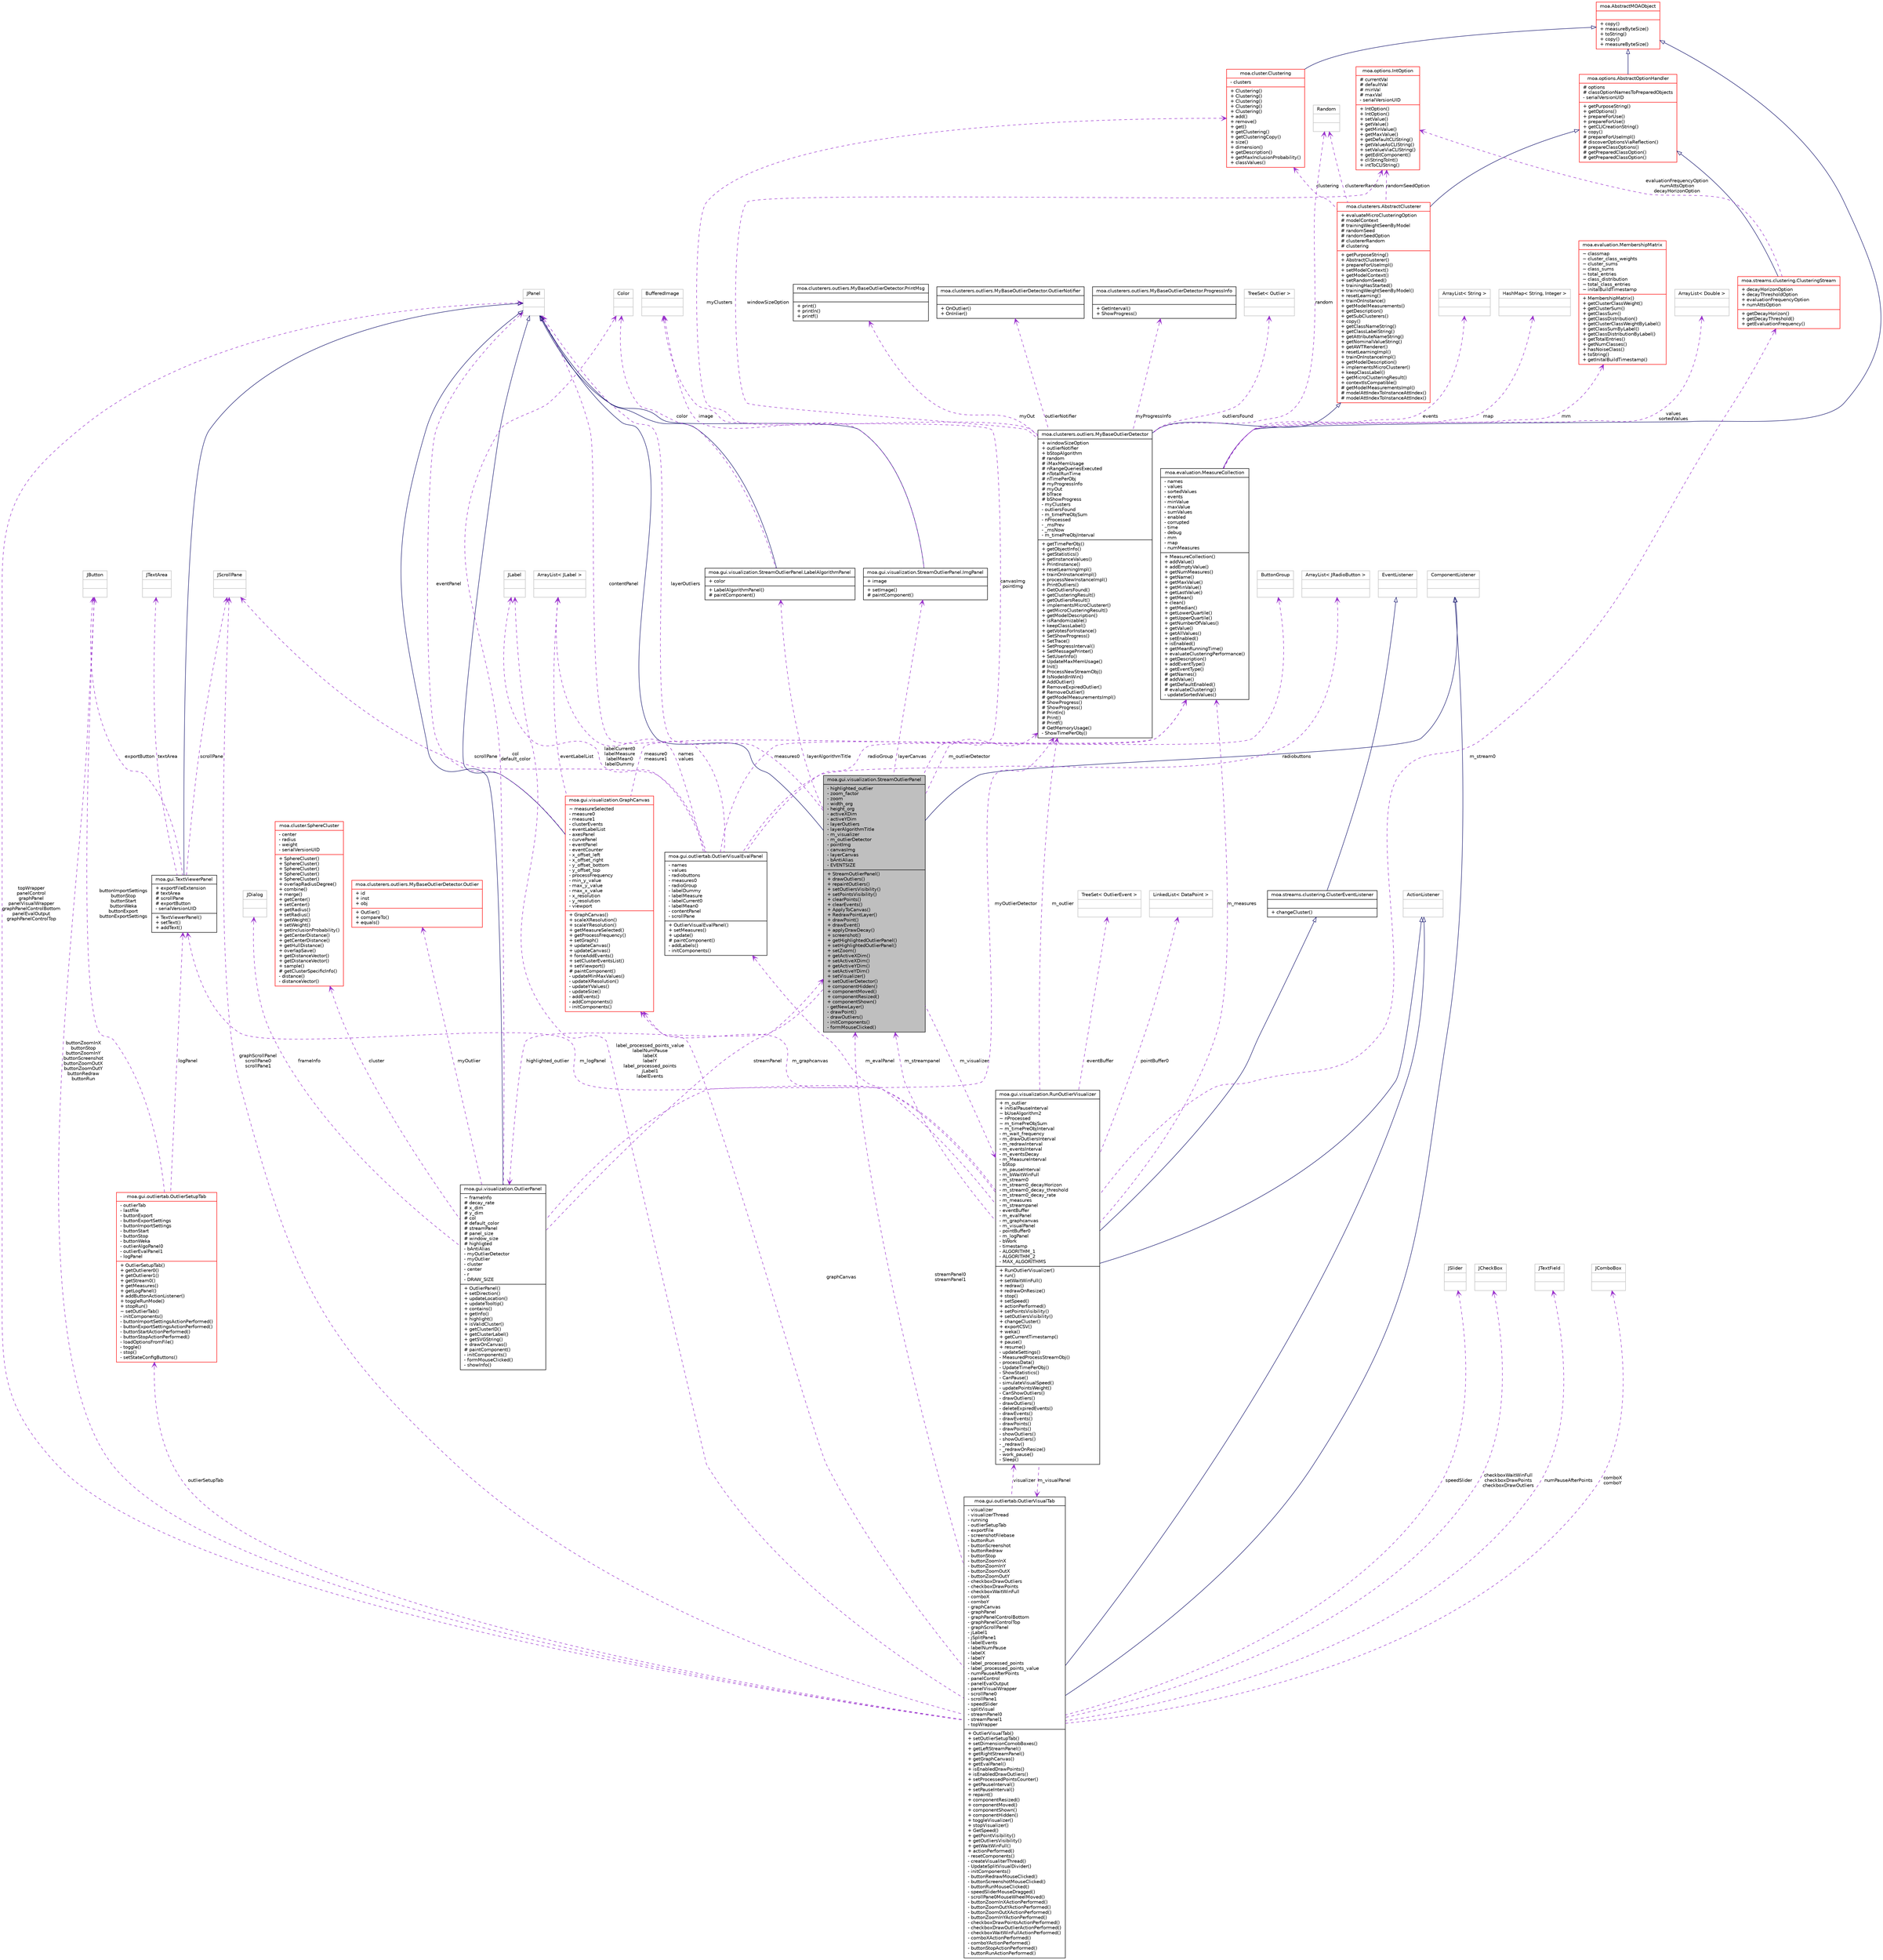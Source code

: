 digraph G
{
  edge [fontname="Helvetica",fontsize="10",labelfontname="Helvetica",labelfontsize="10"];
  node [fontname="Helvetica",fontsize="10",shape=record];
  Node1 [label="{moa.gui.visualization.StreamOutlierPanel\n|- highlighted_outlier\l- zoom_factor\l- zoom\l- width_org\l- height_org\l- activeXDim\l- activeYDim\l- layerOutliers\l- layerAlgorithmTitle\l- m_visualizer\l- m_outlierDetector\l- pointImg\l- canvasImg\l- layerCanvas\l- bAntiAlias\l- EVENTSIZE\l|+ StreamOutlierPanel()\l+ drawOutliers()\l+ repaintOutliers()\l+ setOutliersVisibility()\l+ setPointsVisibility()\l+ clearPoints()\l+ clearEvents()\l+ ApplyToCanvas()\l+ RedrawPointLayer()\l+ drawPoint()\l+ drawEvent()\l+ applyDrawDecay()\l+ screenshot()\l+ getHighlightedOutlierPanel()\l+ setHighlightedOutlierPanel()\l+ setZoom()\l+ getActiveXDim()\l+ setActiveXDim()\l+ getActiveYDim()\l+ setActiveYDim()\l+ setVisualizer()\l+ setOutlierDetector()\l+ componentHidden()\l+ componentMoved()\l+ componentResized()\l+ componentShown()\l- getNewLayer()\l- drawPoint()\l- drawOutliers()\l- initComponents()\l- formMouseClicked()\l}",height=0.2,width=0.4,color="black", fillcolor="grey75", style="filled" fontcolor="black"];
  Node2 -> Node1 [dir=back,color="midnightblue",fontsize="10",style="solid",arrowtail="empty",fontname="Helvetica"];
  Node2 [label="{JPanel\n||}",height=0.2,width=0.4,color="grey75", fillcolor="white", style="filled"];
  Node3 -> Node1 [dir=back,color="midnightblue",fontsize="10",style="solid",arrowtail="empty",fontname="Helvetica"];
  Node3 [label="{ComponentListener\n||}",height=0.2,width=0.4,color="grey75", fillcolor="white", style="filled"];
  Node4 -> Node1 [dir=back,color="darkorchid3",fontsize="10",style="dashed",label="m_visualizer",arrowtail="open",fontname="Helvetica"];
  Node4 [label="{moa.gui.visualization.RunOutlierVisualizer\n|+ m_outlier\l+ initialPauseInterval\l~ bUseAlgorithm2\l~ nProcessed\l~ m_timePreObjSum\l~ m_timePreObjInterval\l- m_wait_frequency\l- m_drawOutliersInterval\l- m_redrawInterval\l- m_eventsInterval\l- m_eventsDecay\l- m_MeasureInterval\l- bStop\l- m_pauseInterval\l- m_bWaitWinFull\l- m_stream0\l- m_stream0_decayHorizon\l- m_stream0_decay_threshold\l- m_stream0_decay_rate\l- m_measures\l- m_streampanel\l- eventBuffer\l- m_evalPanel\l- m_graphcanvas\l- m_visualPanel\l- pointBuffer0\l- m_logPanel\l- bWork\l- timestamp\l- ALGORITHM_1\l- ALGORITHM_2\l- MAX_ALGORITHMS\l|+ RunOutlierVisualizer()\l+ run()\l+ setWaitWinFull()\l+ redraw()\l+ redrawOnResize()\l+ stop()\l+ setSpeed()\l+ actionPerformed()\l+ setPointsVisibility()\l+ setOutliersVisibility()\l+ changeCluster()\l+ exportCSV()\l+ weka()\l+ getCurrentTimestamp()\l+ pause()\l+ resume()\l- updateSettings()\l- MeasuredProcessStreamObj()\l- processData()\l- UpdateTimePerObj()\l- ShowStatistics()\l- CanPause()\l- simulateVisualSpeed()\l- updatePointsWeight()\l- CanShowOutliers()\l- drawOutliers()\l- drawOutliers()\l- deleteExpiredEvents()\l- drawEvents()\l- drawEvents()\l- drawPoints()\l- drawPoints()\l- showOutliers()\l- showOutliers()\l- _redraw()\l- _redrawOnResize()\l- work_pause()\l- Sleep()\l}",height=0.2,width=0.4,color="black", fillcolor="white", style="filled",URL="$classmoa_1_1gui_1_1visualization_1_1RunOutlierVisualizer.html"];
  Node5 -> Node4 [dir=back,color="midnightblue",fontsize="10",style="solid",arrowtail="empty",fontname="Helvetica"];
  Node5 [label="{ActionListener\n||}",height=0.2,width=0.4,color="grey75", fillcolor="white", style="filled"];
  Node6 -> Node4 [dir=back,color="midnightblue",fontsize="10",style="solid",arrowtail="empty",fontname="Helvetica"];
  Node6 [label="{moa.streams.clustering.ClusterEventListener\n||+ changeCluster()\l}",height=0.2,width=0.4,color="black", fillcolor="white", style="filled",URL="$interfacemoa_1_1streams_1_1clustering_1_1ClusterEventListener.html"];
  Node7 -> Node6 [dir=back,color="midnightblue",fontsize="10",style="solid",arrowtail="empty",fontname="Helvetica"];
  Node7 [label="{EventListener\n||}",height=0.2,width=0.4,color="grey75", fillcolor="white", style="filled"];
  Node8 -> Node4 [dir=back,color="darkorchid3",fontsize="10",style="dashed",label="m_visualPanel",arrowtail="open",fontname="Helvetica"];
  Node8 [label="{moa.gui.outliertab.OutlierVisualTab\n|- visualizer\l- visualizerThread\l- running\l- outlierSetupTab\l- exportFile\l- screenshotFilebase\l- buttonRun\l- buttonScreenshot\l- buttonRedraw\l- buttonStop\l- buttonZoomInX\l- buttonZoomInY\l- buttonZoomOutX\l- buttonZoomOutY\l- checkboxDrawOutliers\l- checkboxDrawPoints\l- checkboxWaitWinFull\l- comboX\l- comboY\l- graphCanvas\l- graphPanel\l- graphPanelControlBottom\l- graphPanelControlTop\l- graphScrollPanel\l- jLabel1\l- jSplitPane1\l- labelEvents\l- labelNumPause\l- labelX\l- labelY\l- label_processed_points\l- label_processed_points_value\l- numPauseAfterPoints\l- panelControl\l- panelEvalOutput\l- panelVisualWrapper\l- scrollPane0\l- scrollPane1\l- speedSlider\l- splitVisual\l- streamPanel0\l- streamPanel1\l- topWrapper\l|+ OutlierVisualTab()\l+ setOutlierSetupTab()\l+ setDimensionComobBoxes()\l+ getLeftStreamPanel()\l+ getRightStreamPanel()\l+ getGraphCanvas()\l+ getEvalPanel()\l+ isEnabledDrawPoints()\l+ isEnabledDrawOutliers()\l+ setProcessedPointsCounter()\l+ getPauseInterval()\l+ setPauseInterval()\l+ repaint()\l+ componentResized()\l+ componentMoved()\l+ componentShown()\l+ componentHidden()\l+ toggleVisualizer()\l+ stopVisualizer()\l+ GetSpeed()\l+ getPointVisibility()\l+ getOutliersVisibility()\l+ getWaitWinFull()\l+ actionPerformed()\l- resetComponents()\l- createVisualiterThread()\l- UpdateSplitVisualDivider()\l- initComponents()\l- buttonRedrawMouseClicked()\l- buttonScreenshotMouseClicked()\l- buttonRunMouseClicked()\l- speedSliderMouseDragged()\l- scrollPane0MouseWheelMoved()\l- buttonZoomInXActionPerformed()\l- buttonZoomOutYActionPerformed()\l- buttonZoomOutXActionPerformed()\l- buttonZoomInYActionPerformed()\l- checkboxDrawPointsActionPerformed()\l- checkboxDrawOutlierActionPerformed()\l- checkboxWaitWinFullActionPerformed()\l- comboXActionPerformed()\l- comboYActionPerformed()\l- buttonStopActionPerformed()\l- buttonRunActionPerformed()\l}",height=0.2,width=0.4,color="black", fillcolor="white", style="filled",URL="$classmoa_1_1gui_1_1outliertab_1_1OutlierVisualTab.html"];
  Node5 -> Node8 [dir=back,color="midnightblue",fontsize="10",style="solid",arrowtail="empty",fontname="Helvetica"];
  Node3 -> Node8 [dir=back,color="midnightblue",fontsize="10",style="solid",arrowtail="empty",fontname="Helvetica"];
  Node9 -> Node8 [dir=back,color="darkorchid3",fontsize="10",style="dashed",label="speedSlider",arrowtail="open",fontname="Helvetica"];
  Node9 [label="{JSlider\n||}",height=0.2,width=0.4,color="grey75", fillcolor="white", style="filled"];
  Node10 -> Node8 [dir=back,color="darkorchid3",fontsize="10",style="dashed",label="checkboxWaitWinFull\ncheckboxDrawPoints\ncheckboxDrawOutliers",arrowtail="open",fontname="Helvetica"];
  Node10 [label="{JCheckBox\n||}",height=0.2,width=0.4,color="grey75", fillcolor="white", style="filled"];
  Node11 -> Node8 [dir=back,color="darkorchid3",fontsize="10",style="dashed",label="buttonZoomInX\nbuttonStop\nbuttonZoomInY\nbuttonScreenshot\nbuttonZoomOutX\nbuttonZoomOutY\nbuttonRedraw\nbuttonRun",arrowtail="open",fontname="Helvetica"];
  Node11 [label="{JButton\n||}",height=0.2,width=0.4,color="grey75", fillcolor="white", style="filled"];
  Node12 -> Node8 [dir=back,color="darkorchid3",fontsize="10",style="dashed",label="numPauseAfterPoints",arrowtail="open",fontname="Helvetica"];
  Node12 [label="{JTextField\n||}",height=0.2,width=0.4,color="grey75", fillcolor="white", style="filled"];
  Node4 -> Node8 [dir=back,color="darkorchid3",fontsize="10",style="dashed",label="visualizer",arrowtail="open",fontname="Helvetica"];
  Node13 -> Node8 [dir=back,color="darkorchid3",fontsize="10",style="dashed",label="outlierSetupTab",arrowtail="open",fontname="Helvetica"];
  Node13 [label="{moa.gui.outliertab.OutlierSetupTab\n|- outlierTab\l- lastfile\l- buttonExport\l- buttonExportSettings\l- buttonImportSettings\l- buttonStart\l- buttonStop\l- buttonWeka\l- outlierAlgoPanel0\l- outlierEvalPanel1\l- logPanel\l|+ OutlierSetupTab()\l+ getOutlierer0()\l+ getOutlierer1()\l+ getStream0()\l+ getMeasures()\l+ getLogPanel()\l+ addButtonActionListener()\l+ toggleRunMode()\l+ stopRun()\l~ setOutlierTab()\l- initComponents()\l- buttonImportSettingsActionPerformed()\l- buttonExportSettingsActionPerformed()\l- buttonStartActionPerformed()\l- buttonStopActionPerformed()\l- loadOptionsFromFile()\l- toggle()\l- stop()\l- setStateConfigButtons()\l}",height=0.2,width=0.4,color="red", fillcolor="white", style="filled",URL="$classmoa_1_1gui_1_1outliertab_1_1OutlierSetupTab.html"];
  Node11 -> Node13 [dir=back,color="darkorchid3",fontsize="10",style="dashed",label="buttonImportSettings\nbuttonStop\nbuttonStart\nbuttonWeka\nbuttonExport\nbuttonExportSettings",arrowtail="open",fontname="Helvetica"];
  Node14 -> Node13 [dir=back,color="darkorchid3",fontsize="10",style="dashed",label="logPanel",arrowtail="open",fontname="Helvetica"];
  Node14 [label="{moa.gui.TextViewerPanel\n|+ exportFileExtension\l# textArea\l# scrollPane\l# exportButton\l- serialVersionUID\l|+ TextViewerPanel()\l+ setText()\l+ addText()\l}",height=0.2,width=0.4,color="black", fillcolor="white", style="filled",URL="$classmoa_1_1gui_1_1TextViewerPanel.html",tooltip="This panel displays text."];
  Node2 -> Node14 [dir=back,color="midnightblue",fontsize="10",style="solid",arrowtail="empty",fontname="Helvetica"];
  Node11 -> Node14 [dir=back,color="darkorchid3",fontsize="10",style="dashed",label="exportButton",arrowtail="open",fontname="Helvetica"];
  Node15 -> Node14 [dir=back,color="darkorchid3",fontsize="10",style="dashed",label="textArea",arrowtail="open",fontname="Helvetica"];
  Node15 [label="{JTextArea\n||}",height=0.2,width=0.4,color="grey75", fillcolor="white", style="filled"];
  Node16 -> Node14 [dir=back,color="darkorchid3",fontsize="10",style="dashed",label="scrollPane",arrowtail="open",fontname="Helvetica"];
  Node16 [label="{JScrollPane\n||}",height=0.2,width=0.4,color="grey75", fillcolor="white", style="filled"];
  Node17 -> Node8 [dir=back,color="darkorchid3",fontsize="10",style="dashed",label="comboX\ncomboY",arrowtail="open",fontname="Helvetica"];
  Node17 [label="{JComboBox\n||}",height=0.2,width=0.4,color="grey75", fillcolor="white", style="filled"];
  Node18 -> Node8 [dir=back,color="darkorchid3",fontsize="10",style="dashed",label="label_processed_points_value\nlabelNumPause\nlabelX\nlabelY\nlabel_processed_points\njLabel1\nlabelEvents",arrowtail="open",fontname="Helvetica"];
  Node18 [label="{JLabel\n||}",height=0.2,width=0.4,color="grey75", fillcolor="white", style="filled"];
  Node19 -> Node8 [dir=back,color="darkorchid3",fontsize="10",style="dashed",label="graphCanvas",arrowtail="open",fontname="Helvetica"];
  Node19 [label="{moa.gui.visualization.GraphCanvas\n|~ measureSelected\l- measure0\l- measure1\l- clusterEvents\l- eventLabelList\l- axesPanel\l- curvePanel\l- eventPanel\l- eventCounter\l- x_offset_left\l- x_offset_right\l- y_offset_bottom\l- y_offset_top\l- processFrequency\l- min_y_value\l- max_y_value\l- max_x_value\l- x_resolution\l- y_resolution\l- viewport\l|+ GraphCanvas()\l+ scaleXResolution()\l+ scaleYResolution()\l+ getMeasureSelected()\l+ getProcessFrequency()\l+ setGraph()\l+ updateCanvas()\l+ updateCanvas()\l+ forceAddEvents()\l+ setClusterEventsList()\l+ setViewport()\l# paintComponent()\l- updateMinMaxValues()\l- updateXResolution()\l- updateYValues()\l- updateSize()\l- addEvents()\l- addComponents()\l- initComponents()\l}",height=0.2,width=0.4,color="red", fillcolor="white", style="filled",URL="$classmoa_1_1gui_1_1visualization_1_1GraphCanvas.html"];
  Node2 -> Node19 [dir=back,color="midnightblue",fontsize="10",style="solid",arrowtail="empty",fontname="Helvetica"];
  Node20 -> Node19 [dir=back,color="darkorchid3",fontsize="10",style="dashed",label="eventLabelList",arrowtail="open",fontname="Helvetica"];
  Node20 [label="{ArrayList\< JLabel \>\n||}",height=0.2,width=0.4,color="grey75", fillcolor="white", style="filled"];
  Node21 -> Node19 [dir=back,color="darkorchid3",fontsize="10",style="dashed",label="measure0\nmeasure1",arrowtail="open",fontname="Helvetica"];
  Node21 [label="{moa.evaluation.MeasureCollection\n|- names\l- values\l- sortedValues\l- events\l- minValue\l- maxValue\l- sumValues\l- enabled\l- corrupted\l- time\l- debug\l- mm\l- map\l- numMeasures\l|+ MeasureCollection()\l+ addValue()\l+ addEmptyValue()\l+ getNumMeasures()\l+ getName()\l+ getMaxValue()\l+ getMinValue()\l+ getLastValue()\l+ getMean()\l+ clean()\l+ getMedian()\l+ getLowerQuartile()\l+ getUpperQuartile()\l+ getNumberOfValues()\l+ getValue()\l+ getAllValues()\l+ setEnabled()\l+ isEnabled()\l+ getMeanRunningTime()\l+ evaluateClusteringPerformance()\l+ getDescription()\l+ addEventType()\l+ getEventType()\l# getNames()\l# addValue()\l# getDefaultEnabled()\l# evaluateClustering()\l- updateSortedValues()\l}",height=0.2,width=0.4,color="black", fillcolor="white", style="filled",URL="$classmoa_1_1evaluation_1_1MeasureCollection.html"];
  Node22 -> Node21 [dir=back,color="midnightblue",fontsize="10",style="solid",arrowtail="empty",fontname="Helvetica"];
  Node22 [label="{moa.AbstractMOAObject\n||+ copy()\l+ measureByteSize()\l+ toString()\l+ copy()\l+ measureByteSize()\l}",height=0.2,width=0.4,color="red", fillcolor="white", style="filled",URL="$classmoa_1_1AbstractMOAObject.html",tooltip="Abstract MOA Object."];
  Node23 -> Node21 [dir=back,color="darkorchid3",fontsize="10",style="dashed",label="mm",arrowtail="open",fontname="Helvetica"];
  Node23 [label="{moa.evaluation.MembershipMatrix\n|~ classmap\l~ cluster_class_weights\l~ cluster_sums\l~ class_sums\l~ total_entries\l~ class_distribution\l~ total_class_entries\l~ initalBuildTimestamp\l|+ MembershipMatrix()\l+ getClusterClassWeight()\l+ getClusterSum()\l+ getClassSum()\l+ getClassDistribution()\l+ getClusterClassWeightByLabel()\l+ getClassSumByLabel()\l+ getClassDistributionByLabel()\l+ getTotalEntries()\l+ getNumClasses()\l+ hasNoiseClass()\l+ toString()\l+ getInitalBuildTimestamp()\l}",height=0.2,width=0.4,color="red", fillcolor="white", style="filled",URL="$classmoa_1_1evaluation_1_1MembershipMatrix.html"];
  Node24 -> Node21 [dir=back,color="darkorchid3",fontsize="10",style="dashed",label="values\nsortedValues",arrowtail="open",fontname="Helvetica"];
  Node24 [label="{ArrayList\< Double \>\n||}",height=0.2,width=0.4,color="grey75", fillcolor="white", style="filled"];
  Node25 -> Node21 [dir=back,color="darkorchid3",fontsize="10",style="dashed",label="events",arrowtail="open",fontname="Helvetica"];
  Node25 [label="{ArrayList\< String \>\n||}",height=0.2,width=0.4,color="grey75", fillcolor="white", style="filled"];
  Node26 -> Node21 [dir=back,color="darkorchid3",fontsize="10",style="dashed",label="map",arrowtail="open",fontname="Helvetica"];
  Node26 [label="{HashMap\< String, Integer \>\n||}",height=0.2,width=0.4,color="grey75", fillcolor="white", style="filled"];
  Node2 -> Node19 [dir=back,color="darkorchid3",fontsize="10",style="dashed",label="eventPanel",arrowtail="open",fontname="Helvetica"];
  Node1 -> Node8 [dir=back,color="darkorchid3",fontsize="10",style="dashed",label="streamPanel0\nstreamPanel1",arrowtail="open",fontname="Helvetica"];
  Node2 -> Node8 [dir=back,color="darkorchid3",fontsize="10",style="dashed",label="topWrapper\npanelControl\ngraphPanel\npanelVisualWrapper\ngraphPanelControlBottom\npanelEvalOutput\ngraphPanelControlTop",arrowtail="open",fontname="Helvetica"];
  Node16 -> Node8 [dir=back,color="darkorchid3",fontsize="10",style="dashed",label="graphScrollPanel\nscrollPane0\nscrollPane1",arrowtail="open",fontname="Helvetica"];
  Node27 -> Node4 [dir=back,color="darkorchid3",fontsize="10",style="dashed",label="m_evalPanel",arrowtail="open",fontname="Helvetica"];
  Node27 [label="{moa.gui.outliertab.OutlierVisualEvalPanel\n|- names\l- values\l- radiobuttons\l- measures0\l- radioGroup\l- labelDummy\l- labelMeasure\l- labelCurrent0\l- labelMean0\l- contentPanel\l- scrollPane\l|+ OutlierVisualEvalPanel()\l+ setMeasures()\l+ update()\l# paintComponent()\l- addLabels()\l- initComponents()\l}",height=0.2,width=0.4,color="black", fillcolor="white", style="filled",URL="$classmoa_1_1gui_1_1outliertab_1_1OutlierVisualEvalPanel.html"];
  Node28 -> Node27 [dir=back,color="darkorchid3",fontsize="10",style="dashed",label="radiobuttons",arrowtail="open",fontname="Helvetica"];
  Node28 [label="{ArrayList\< JRadioButton \>\n||}",height=0.2,width=0.4,color="grey75", fillcolor="white", style="filled"];
  Node29 -> Node27 [dir=back,color="darkorchid3",fontsize="10",style="dashed",label="radioGroup",arrowtail="open",fontname="Helvetica"];
  Node29 [label="{ButtonGroup\n||}",height=0.2,width=0.4,color="grey75", fillcolor="white", style="filled"];
  Node20 -> Node27 [dir=back,color="darkorchid3",fontsize="10",style="dashed",label="names\nvalues",arrowtail="open",fontname="Helvetica"];
  Node21 -> Node27 [dir=back,color="darkorchid3",fontsize="10",style="dashed",label="measures0",arrowtail="open",fontname="Helvetica"];
  Node18 -> Node27 [dir=back,color="darkorchid3",fontsize="10",style="dashed",label="labelCurrent0\nlabelMeasure\nlabelMean0\nlabelDummy",arrowtail="open",fontname="Helvetica"];
  Node2 -> Node27 [dir=back,color="darkorchid3",fontsize="10",style="dashed",label="contentPanel",arrowtail="open",fontname="Helvetica"];
  Node16 -> Node27 [dir=back,color="darkorchid3",fontsize="10",style="dashed",label="scrollPane",arrowtail="open",fontname="Helvetica"];
  Node30 -> Node4 [dir=back,color="darkorchid3",fontsize="10",style="dashed",label="m_outlier",arrowtail="open",fontname="Helvetica"];
  Node30 [label="{moa.clusterers.outliers.MyBaseOutlierDetector\n|+ windowSizeOption\l+ outlierNotifier\l+ bStopAlgorithm\l# random\l# iMaxMemUsage\l# nRangeQueriesExecuted\l# nTotalRunTime\l# nTimePerObj\l# myProgressInfo\l# myOut\l# bTrace\l# bShowProgress\l- myClusters\l- outliersFound\l- m_timePreObjSum\l- nProcessed\l- _msPrev\l- _msNow\l- m_timePreObjInterval\l|+ getTimePerObj()\l+ getObjectInfo()\l+ getStatistics()\l+ getInstanceValues()\l+ PrintInstance()\l+ resetLearningImpl()\l+ trainOnInstanceImpl()\l+ processNewInstanceImpl()\l+ PrintOutliers()\l+ GetOutliersFound()\l+ getClusteringResult()\l+ getOutliersResult()\l+ implementsMicroClusterer()\l+ getMicroClusteringResult()\l+ getModelDescription()\l+ isRandomizable()\l+ keepClassLabel()\l+ getVotesForInstance()\l+ SetShowProgress()\l+ SetTrace()\l+ SetProgressInterval()\l+ SetMessagePrinter()\l+ SetUserInfo()\l# UpdateMaxMemUsage()\l# Init()\l# ProcessNewStreamObj()\l# IsNodeIdInWin()\l# AddOutlier()\l# RemoveExpiredOutlier()\l# RemoveOutlier()\l# getModelMeasurementsImpl()\l# ShowProgress()\l# ShowProgress()\l# Println()\l# Print()\l# Printf()\l# GetMemoryUsage()\l- ShowTimePerObj()\l}",height=0.2,width=0.4,color="black", fillcolor="white", style="filled",URL="$classmoa_1_1clusterers_1_1outliers_1_1MyBaseOutlierDetector.html"];
  Node31 -> Node30 [dir=back,color="midnightblue",fontsize="10",style="solid",arrowtail="empty",fontname="Helvetica"];
  Node31 [label="{moa.clusterers.AbstractClusterer\n|+ evaluateMicroClusteringOption\l# modelContext\l# trainingWeightSeenByModel\l# randomSeed\l# randomSeedOption\l# clustererRandom\l# clustering\l|+ getPurposeString()\l+ AbstractClusterer()\l+ prepareForUseImpl()\l+ setModelContext()\l+ getModelContext()\l+ setRandomSeed()\l+ trainingHasStarted()\l+ trainingWeightSeenByModel()\l+ resetLearning()\l+ trainOnInstance()\l+ getModelMeasurements()\l+ getDescription()\l+ getSubClusterers()\l+ copy()\l+ getClassNameString()\l+ getClassLabelString()\l+ getAttributeNameString()\l+ getNominalValueString()\l+ getAWTRenderer()\l+ resetLearningImpl()\l+ trainOnInstanceImpl()\l+ getModelDescription()\l+ implementsMicroClusterer()\l+ keepClassLabel()\l+ getMicroClusteringResult()\l+ contextIsCompatible()\l# getModelMeasurementsImpl()\l# modelAttIndexToInstanceAttIndex()\l# modelAttIndexToInstanceAttIndex()\l}",height=0.2,width=0.4,color="red", fillcolor="white", style="filled",URL="$classmoa_1_1clusterers_1_1AbstractClusterer.html"];
  Node32 -> Node31 [dir=back,color="midnightblue",fontsize="10",style="solid",arrowtail="empty",fontname="Helvetica"];
  Node32 [label="{moa.options.AbstractOptionHandler\n|# options\l# classOptionNamesToPreparedObjects\l- serialVersionUID\l|+ getPurposeString()\l+ getOptions()\l+ prepareForUse()\l+ prepareForUse()\l+ getCLICreationString()\l+ copy()\l# prepareForUseImpl()\l# discoverOptionsViaReflection()\l# prepareClassOptions()\l# getPreparedClassOption()\l# getPreparedClassOption()\l}",height=0.2,width=0.4,color="red", fillcolor="white", style="filled",URL="$classmoa_1_1options_1_1AbstractOptionHandler.html",tooltip="Abstract Option Handler."];
  Node22 -> Node32 [dir=back,color="midnightblue",fontsize="10",style="solid",arrowtail="empty",fontname="Helvetica"];
  Node33 -> Node31 [dir=back,color="darkorchid3",fontsize="10",style="dashed",label="clustering",arrowtail="open",fontname="Helvetica"];
  Node33 [label="{moa.cluster.Clustering\n|- clusters\l|+ Clustering()\l+ Clustering()\l+ Clustering()\l+ Clustering()\l+ Clustering()\l+ add()\l+ remove()\l+ get()\l+ getClustering()\l+ getClusteringCopy()\l+ size()\l+ dimension()\l+ getDescription()\l+ getMaxInclusionProbability()\l+ classValues()\l}",height=0.2,width=0.4,color="red", fillcolor="white", style="filled",URL="$classmoa_1_1cluster_1_1Clustering.html"];
  Node22 -> Node33 [dir=back,color="midnightblue",fontsize="10",style="solid",arrowtail="empty",fontname="Helvetica"];
  Node34 -> Node31 [dir=back,color="darkorchid3",fontsize="10",style="dashed",label="randomSeedOption",arrowtail="open",fontname="Helvetica"];
  Node34 [label="{moa.options.IntOption\n|# currentVal\l# defaultVal\l# minVal\l# maxVal\l- serialVersionUID\l|+ IntOption()\l+ IntOption()\l+ setValue()\l+ getValue()\l+ getMinValue()\l+ getMaxValue()\l+ getDefaultCLIString()\l+ getValueAsCLIString()\l+ setValueViaCLIString()\l+ getEditComponent()\l+ cliStringToInt()\l+ intToCLIString()\l}",height=0.2,width=0.4,color="red", fillcolor="white", style="filled",URL="$classmoa_1_1options_1_1IntOption.html",tooltip="Int option."];
  Node35 -> Node31 [dir=back,color="darkorchid3",fontsize="10",style="dashed",label="clustererRandom",arrowtail="open",fontname="Helvetica"];
  Node35 [label="{Random\n||}",height=0.2,width=0.4,color="grey75", fillcolor="white", style="filled"];
  Node36 -> Node30 [dir=back,color="darkorchid3",fontsize="10",style="dashed",label="outliersFound",arrowtail="open",fontname="Helvetica"];
  Node36 [label="{TreeSet\< Outlier \>\n||}",height=0.2,width=0.4,color="grey75", fillcolor="white", style="filled"];
  Node37 -> Node30 [dir=back,color="darkorchid3",fontsize="10",style="dashed",label="myOut",arrowtail="open",fontname="Helvetica"];
  Node37 [label="{moa.clusterers.outliers.MyBaseOutlierDetector.PrintMsg\n||+ print()\l+ println()\l+ printf()\l}",height=0.2,width=0.4,color="black", fillcolor="white", style="filled",URL="$interfacemoa_1_1clusterers_1_1outliers_1_1MyBaseOutlierDetector_1_1PrintMsg.html"];
  Node33 -> Node30 [dir=back,color="darkorchid3",fontsize="10",style="dashed",label="myClusters",arrowtail="open",fontname="Helvetica"];
  Node34 -> Node30 [dir=back,color="darkorchid3",fontsize="10",style="dashed",label="windowSizeOption",arrowtail="open",fontname="Helvetica"];
  Node38 -> Node30 [dir=back,color="darkorchid3",fontsize="10",style="dashed",label="outlierNotifier",arrowtail="open",fontname="Helvetica"];
  Node38 [label="{moa.clusterers.outliers.MyBaseOutlierDetector.OutlierNotifier\n||+ OnOutlier()\l+ OnInlier()\l}",height=0.2,width=0.4,color="black", fillcolor="white", style="filled",URL="$classmoa_1_1clusterers_1_1outliers_1_1MyBaseOutlierDetector_1_1OutlierNotifier.html"];
  Node39 -> Node30 [dir=back,color="darkorchid3",fontsize="10",style="dashed",label="myProgressInfo",arrowtail="open",fontname="Helvetica"];
  Node39 [label="{moa.clusterers.outliers.MyBaseOutlierDetector.ProgressInfo\n||+ GetInterval()\l+ ShowProgress()\l}",height=0.2,width=0.4,color="black", fillcolor="white", style="filled",URL="$interfacemoa_1_1clusterers_1_1outliers_1_1MyBaseOutlierDetector_1_1ProgressInfo.html"];
  Node35 -> Node30 [dir=back,color="darkorchid3",fontsize="10",style="dashed",label="random",arrowtail="open",fontname="Helvetica"];
  Node14 -> Node4 [dir=back,color="darkorchid3",fontsize="10",style="dashed",label="m_logPanel",arrowtail="open",fontname="Helvetica"];
  Node40 -> Node4 [dir=back,color="darkorchid3",fontsize="10",style="dashed",label="eventBuffer",arrowtail="open",fontname="Helvetica"];
  Node40 [label="{TreeSet\< OutlierEvent \>\n||}",height=0.2,width=0.4,color="grey75", fillcolor="white", style="filled"];
  Node21 -> Node4 [dir=back,color="darkorchid3",fontsize="10",style="dashed",label="m_measures",arrowtail="open",fontname="Helvetica"];
  Node41 -> Node4 [dir=back,color="darkorchid3",fontsize="10",style="dashed",label="m_stream0",arrowtail="open",fontname="Helvetica"];
  Node41 [label="{moa.streams.clustering.ClusteringStream\n|+ decayHorizonOption\l+ decayThresholdOption\l+ evaluationFrequencyOption\l+ numAttsOption\l|+ getDecayHorizon()\l+ getDecayThreshold()\l+ getEvaluationFrequency()\l}",height=0.2,width=0.4,color="red", fillcolor="white", style="filled",URL="$classmoa_1_1streams_1_1clustering_1_1ClusteringStream.html"];
  Node32 -> Node41 [dir=back,color="midnightblue",fontsize="10",style="solid",arrowtail="empty",fontname="Helvetica"];
  Node34 -> Node41 [dir=back,color="darkorchid3",fontsize="10",style="dashed",label="evaluationFrequencyOption\nnumAttsOption\ndecayHorizonOption",arrowtail="open",fontname="Helvetica"];
  Node19 -> Node4 [dir=back,color="darkorchid3",fontsize="10",style="dashed",label="m_graphcanvas",arrowtail="open",fontname="Helvetica"];
  Node1 -> Node4 [dir=back,color="darkorchid3",fontsize="10",style="dashed",label="m_streampanel",arrowtail="open",fontname="Helvetica"];
  Node42 -> Node4 [dir=back,color="darkorchid3",fontsize="10",style="dashed",label="pointBuffer0",arrowtail="open",fontname="Helvetica"];
  Node42 [label="{LinkedList\< DataPoint \>\n||}",height=0.2,width=0.4,color="grey75", fillcolor="white", style="filled"];
  Node43 -> Node1 [dir=back,color="darkorchid3",fontsize="10",style="dashed",label="layerCanvas",arrowtail="open",fontname="Helvetica"];
  Node43 [label="{moa.gui.visualization.StreamOutlierPanel.ImgPanel\n|+ image\l|+ setImage()\l# paintComponent()\l}",height=0.2,width=0.4,color="black", fillcolor="white", style="filled",URL="$classmoa_1_1gui_1_1visualization_1_1StreamOutlierPanel_1_1ImgPanel.html"];
  Node2 -> Node43 [dir=back,color="midnightblue",fontsize="10",style="solid",arrowtail="empty",fontname="Helvetica"];
  Node44 -> Node43 [dir=back,color="darkorchid3",fontsize="10",style="dashed",label="image",arrowtail="open",fontname="Helvetica"];
  Node44 [label="{BufferedImage\n||}",height=0.2,width=0.4,color="grey75", fillcolor="white", style="filled"];
  Node30 -> Node1 [dir=back,color="darkorchid3",fontsize="10",style="dashed",label="m_outlierDetector",arrowtail="open",fontname="Helvetica"];
  Node45 -> Node1 [dir=back,color="darkorchid3",fontsize="10",style="dashed",label="highlighted_outlier",arrowtail="open",fontname="Helvetica"];
  Node45 [label="{moa.gui.visualization.OutlierPanel\n|~ frameInfo\l# decay_rate\l# x_dim\l# y_dim\l# col\l# default_color\l# streamPanel\l# panel_size\l# window_size\l# highligted\l- bAntiAlias\l- myOutlierDetector\l- myOutlier\l- cluster\l- center\l- r\l- DRAW_SIZE\l|+ OutlierPanel()\l+ setDirection()\l+ updateLocation()\l+ updateTooltip()\l+ contains()\l+ getInfo()\l+ highlight()\l+ isValidCluster()\l+ getClusterID()\l+ getClusterLabel()\l+ getSVGString()\l+ drawOnCanvas()\l# paintComponent()\l- initComponents()\l- formMouseClicked()\l- showInfo()\l}",height=0.2,width=0.4,color="black", fillcolor="white", style="filled",URL="$classmoa_1_1gui_1_1visualization_1_1OutlierPanel.html"];
  Node2 -> Node45 [dir=back,color="midnightblue",fontsize="10",style="solid",arrowtail="empty",fontname="Helvetica"];
  Node46 -> Node45 [dir=back,color="darkorchid3",fontsize="10",style="dashed",label="frameInfo",arrowtail="open",fontname="Helvetica"];
  Node46 [label="{JDialog\n||}",height=0.2,width=0.4,color="grey75", fillcolor="white", style="filled"];
  Node47 -> Node45 [dir=back,color="darkorchid3",fontsize="10",style="dashed",label="col\ndefault_color",arrowtail="open",fontname="Helvetica"];
  Node47 [label="{Color\n||}",height=0.2,width=0.4,color="grey75", fillcolor="white", style="filled"];
  Node48 -> Node45 [dir=back,color="darkorchid3",fontsize="10",style="dashed",label="cluster",arrowtail="open",fontname="Helvetica"];
  Node48 [label="{moa.cluster.SphereCluster\n|- center\l- radius\l- weight\l- serialVersionUID\l|+ SphereCluster()\l+ SphereCluster()\l+ SphereCluster()\l+ SphereCluster()\l+ SphereCluster()\l+ overlapRadiusDegree()\l+ combine()\l+ merge()\l+ getCenter()\l+ setCenter()\l+ getRadius()\l+ setRadius()\l+ getWeight()\l+ setWeight()\l+ getInclusionProbability()\l+ getCenterDistance()\l+ getCenterDistance()\l+ getHullDistance()\l+ overlapSave()\l+ getDistanceVector()\l+ getDistanceVector()\l+ sample()\l# getClusterSpecificInfo()\l- distance()\l- distanceVector()\l}",height=0.2,width=0.4,color="red", fillcolor="white", style="filled",URL="$classmoa_1_1cluster_1_1SphereCluster.html",tooltip="A simple implementation of the Cluster interface representing spherical clusters..."];
  Node30 -> Node45 [dir=back,color="darkorchid3",fontsize="10",style="dashed",label="myOutlierDetector",arrowtail="open",fontname="Helvetica"];
  Node1 -> Node45 [dir=back,color="darkorchid3",fontsize="10",style="dashed",label="streamPanel",arrowtail="open",fontname="Helvetica"];
  Node49 -> Node45 [dir=back,color="darkorchid3",fontsize="10",style="dashed",label="myOutlier",arrowtail="open",fontname="Helvetica"];
  Node49 [label="{moa.clusterers.outliers.MyBaseOutlierDetector.Outlier\n|+ id\l+ inst\l+ obj\l|+ Outlier()\l+ compareTo()\l+ equals()\l}",height=0.2,width=0.4,color="red", fillcolor="white", style="filled",URL="$classmoa_1_1clusterers_1_1outliers_1_1MyBaseOutlierDetector_1_1Outlier.html"];
  Node44 -> Node1 [dir=back,color="darkorchid3",fontsize="10",style="dashed",label="canvasImg\npointImg",arrowtail="open",fontname="Helvetica"];
  Node2 -> Node1 [dir=back,color="darkorchid3",fontsize="10",style="dashed",label="layerOutliers",arrowtail="open",fontname="Helvetica"];
  Node50 -> Node1 [dir=back,color="darkorchid3",fontsize="10",style="dashed",label="layerAlgorithmTitle",arrowtail="open",fontname="Helvetica"];
  Node50 [label="{moa.gui.visualization.StreamOutlierPanel.LabelAlgorithmPanel\n|+ color\l|+ LabelAlgorithmPanel()\l# paintComponent()\l}",height=0.2,width=0.4,color="black", fillcolor="white", style="filled",URL="$classmoa_1_1gui_1_1visualization_1_1StreamOutlierPanel_1_1LabelAlgorithmPanel.html"];
  Node2 -> Node50 [dir=back,color="midnightblue",fontsize="10",style="solid",arrowtail="empty",fontname="Helvetica"];
  Node47 -> Node50 [dir=back,color="darkorchid3",fontsize="10",style="dashed",label="color",arrowtail="open",fontname="Helvetica"];
}

